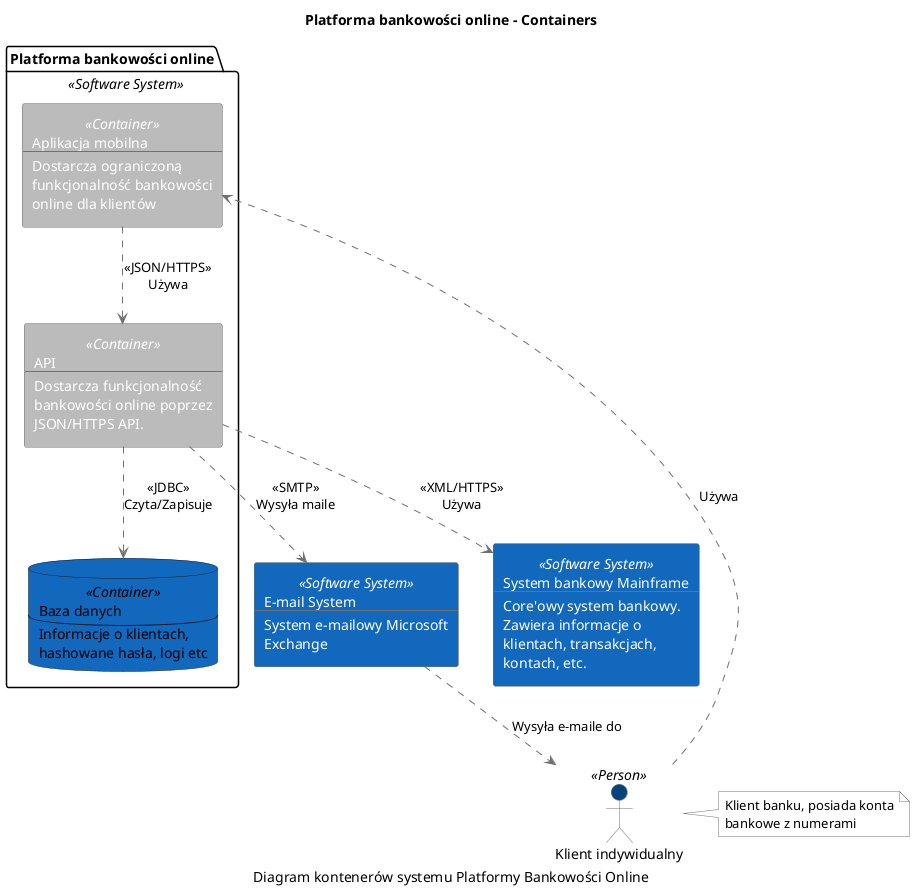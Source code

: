 @startuml(id=Containers)
scale max 2000x2000
title Platforma bankowości online - Containers
caption Diagram kontenerów systemu Platformy Bankowości Online

skinparam {
  shadowing false
  arrowColor #707070
  actorBorderColor #707070
  componentBorderColor #707070
  rectangleBorderColor #707070
  noteBackgroundColor #ffffff
  noteBorderColor #707070
  rectangleFontColor #ffffff
  rectangleStereotypeFontColor #ffffff
}
rectangle 4 <<Software System>> #1168bd [
  E-mail System
  --
  System e-mailowy Microsoft
  Exchange
]
actor "Klient indywidualny" <<Person>> as 1 #08427b
note right of 1
  Klient banku, posiada konta
  bankowe z numerami
end note
rectangle 3 <<Software System>> #1168bd [
  System bankowy Mainframe
  --
  Core'owy system bankowy.
  Zawiera informacje o
  klientach, transakcjach,
  kontach, etc.
]
package "Platforma bankowości online" <<Software System>> {
  rectangle 10 <<Container>> #bbbbbb [
    API
    --
    Dostarcza funkcjonalność
    bankowości online poprzez
    JSON/HTTPS API.
  ]
  rectangle 9 <<Container>> #bbbbbb [
    Aplikacja mobilna
    --
    Dostarcza ograniczoną
    funkcjonalność bankowości
    online dla klientów
  ]
  database 11 <<Container>> #1168bd [
    Baza danych
    --
    Informacje o klientach,
    hashowane hasła, logi etc
  ]
}
10 .[#707070].> 11 : <<JDBC>>\nCzyta/Zapisuje
10 .[#707070].> 4 : <<SMTP>>\nWysyła maile
10 .[#707070].> 3 : <<XML/HTTPS>>\nUżywa
9 .[#707070].> 10 : <<JSON/HTTPS>>\nUżywa
4 .[#707070].> 1 : Wysyła e-maile do
1 .[#707070].> 9 : Używa
@enduml
